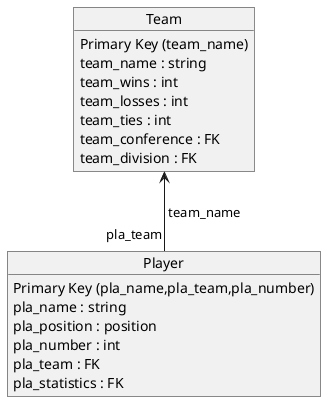 @startuml
object Player

Player : Primary Key (pla_name,pla_team,pla_number)
Player : pla_name : string
Player : pla_position : position
Player : pla_number : int
Player : pla_team : FK
Player : pla_statistics : FK


object Team
Team : Primary Key (team_name)
Team : team_name : string
Team : team_wins : int
Team : team_losses : int
Team : team_ties : int
Team : team_conference : FK
Team : team_division : FK


Team  <-- "pla_team" Player : " team_name"
@enduml
